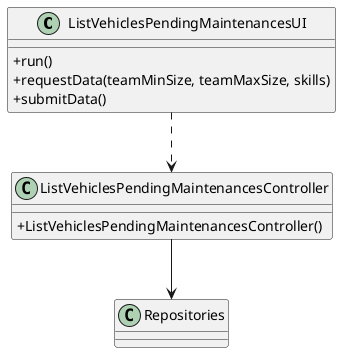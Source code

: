 @startuml
'skinparam monochrome true
skinparam packageStyle rectangle
skinparam shadowing false
skinparam linetype polyline
'skinparam linetype orto

skinparam classAttributeIconSize 0

'left to right direction

class ListVehiclesPendingMaintenancesUI {
    +run()
    +requestData(teamMinSize, teamMaxSize, skills)
    +submitData()
}

class ListVehiclesPendingMaintenancesController{
+ListVehiclesPendingMaintenancesController()
}

class Repositories{
}

ListVehiclesPendingMaintenancesUI ..> ListVehiclesPendingMaintenancesController

ListVehiclesPendingMaintenancesController --> Repositories

@enduml
